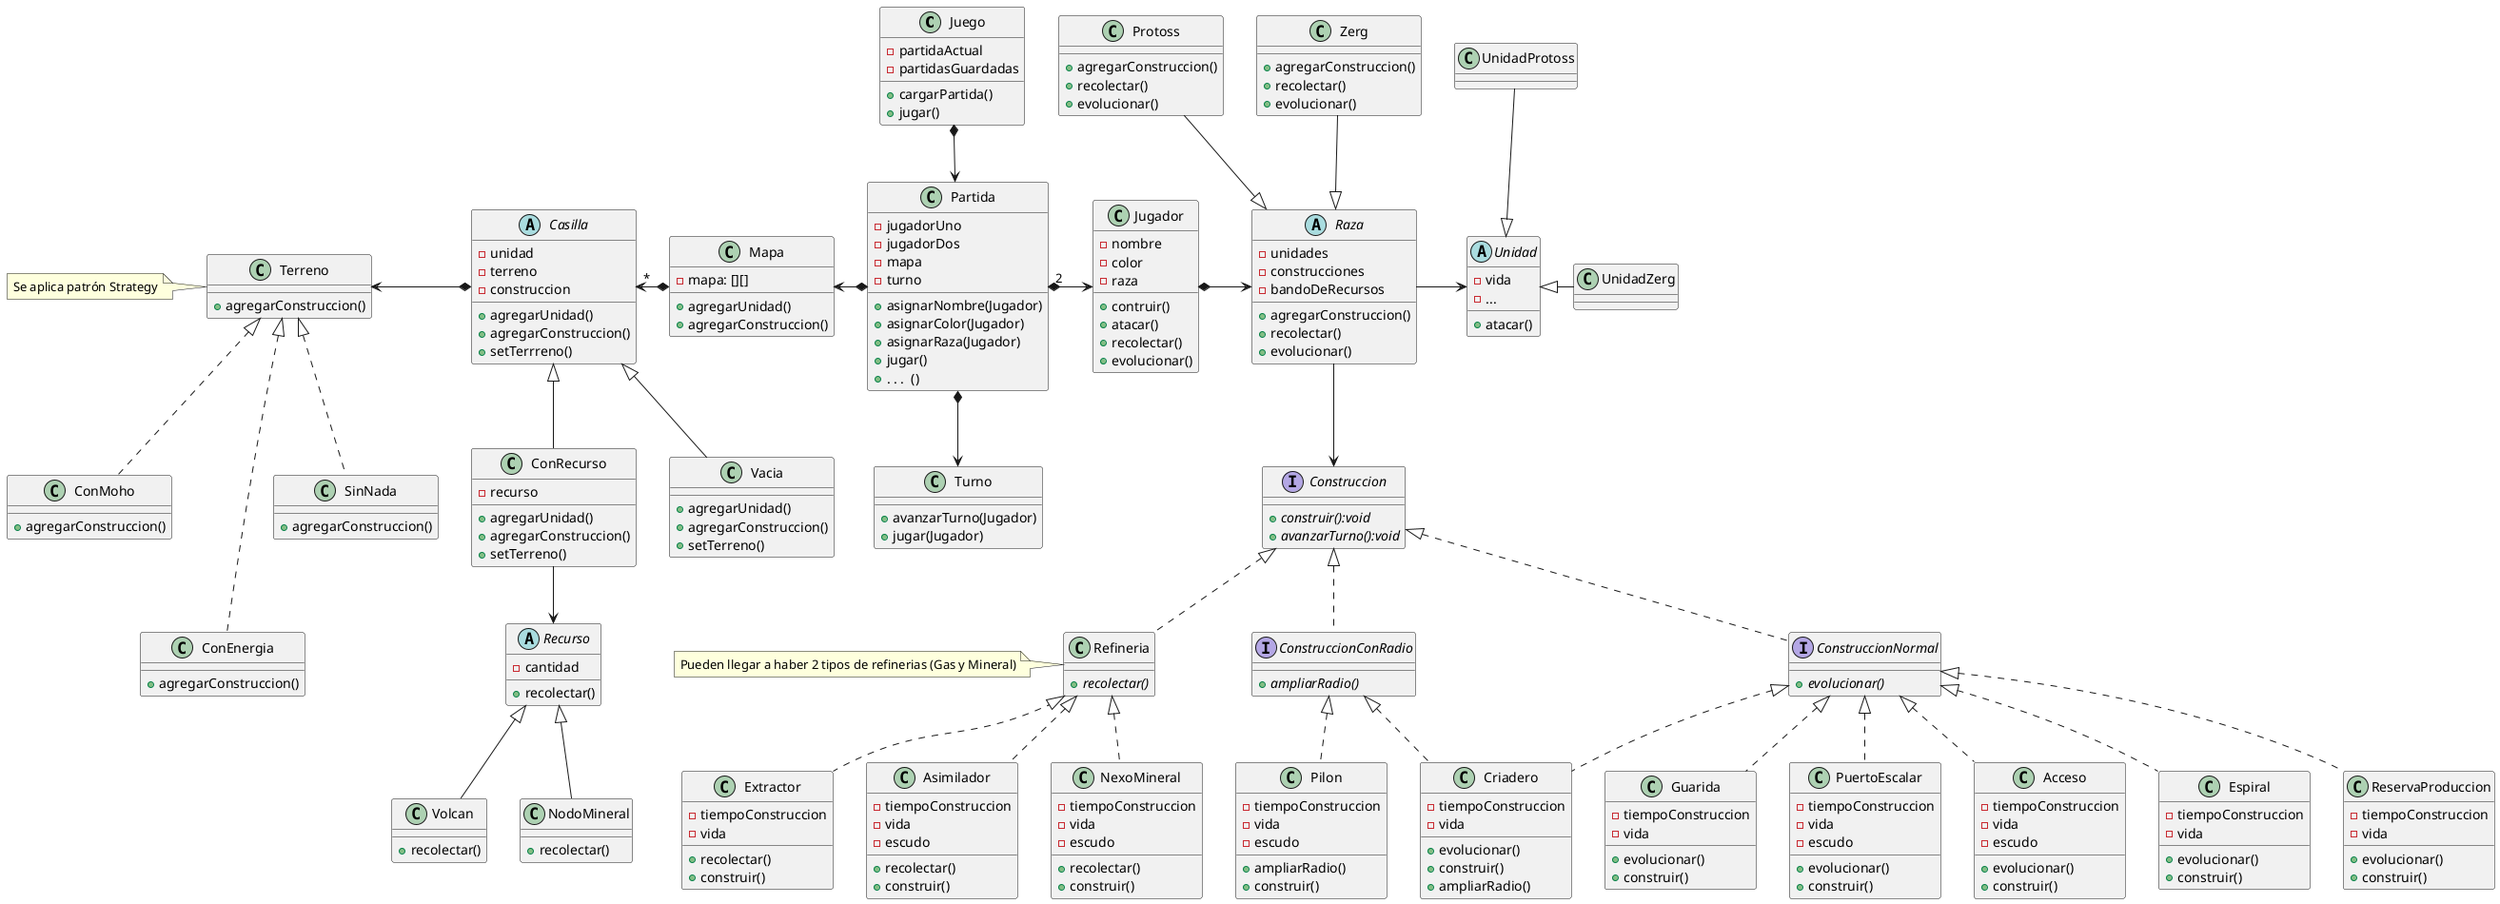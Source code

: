 @startuml
'https://plantuml.com/class-diagram

class Juego {
    - partidaActual
    - partidasGuardadas

    + cargarPartida()
    + jugar()
}

class Partida {
    - jugadorUno
    - jugadorDos
    - mapa
    - turno

    + asignarNombre(Jugador)
    + asignarColor(Jugador)
    + asignarRaza(Jugador)
    + jugar()
    + . . .  ()
}

class Jugador {
    - nombre
    - color
    - raza


    + contruir()
    + atacar()
    + recolectar()
    + evolucionar()
}

abstract class Raza {
    - unidades
    - construcciones
    - bandoDeRecursos

    + agregarConstruccion()
    + recolectar()
    + evolucionar()
}

class Zerg {
    + agregarConstruccion()
    + recolectar()
    + evolucionar()
}

class Protoss {
    + agregarConstruccion()
    + recolectar()
    + evolucionar()
}

abstract class Unidad {
    - vida
    - ...

    + atacar()
}

class UnidadZerg {}

class UnidadProtoss {}


interface Construccion {
    +{abstract}construir():void
    +{abstract}avanzarTurno():void

}

interface Refineria {
    + {abstract}recolectar()
}
class Refineria
note left : Pueden llegar a haber 2 tipos de refinerias (Gas y Mineral)


interface ConstruccionConRadio {
    +{abstract}ampliarRadio()
}

interface ConstruccionNormal {

    +{abstract}evolucionar()
    }

class Extractor {
    - tiempoConstruccion
    - vida
    +recolectar()
    +construir()
}

class Asimilador {
    - tiempoConstruccion
    - vida
    +recolectar()
    +construir()
    - escudo
}

class NexoMineral {
    - tiempoConstruccion
    - vida
    +recolectar()
    +construir()
    - escudo
}

class Criadero {
    - tiempoConstruccion
    - vida
     +evolucionar()
     +construir()
     +ampliarRadio()
}

class Pilon {
    - tiempoConstruccion
    - vida
    +ampliarRadio()
    +construir()
    - escudo
}

class Espiral {
    - tiempoConstruccion
    - vida
    +evolucionar()
    +construir()

}

class ReservaProduccion {
    - tiempoConstruccion
    - vida
     +evolucionar()
     +construir()
}

class Guarida {
    - tiempoConstruccion
    - vida
    +evolucionar()
    +construir()

}

class PuertoEscalar {
    - tiempoConstruccion
    - vida
    +evolucionar()
    +construir()
    - escudo

}

class Acceso {
    - tiempoConstruccion
    - vida
     +evolucionar()
     +construir()
    - escudo
}

class Mapa {
    - mapa: [][]

    + agregarUnidad()
    + agregarConstruccion()
}

abstract class Casilla {
    - unidad
    - terreno
    - construccion

    + agregarUnidad()
    + agregarConstruccion()
    + setTerrreno()
}

class Vacia {
    + agregarUnidad()
    + agregarConstruccion()
    + setTerreno()
}

class ConRecurso {
    - recurso

    + agregarUnidad()
    + agregarConstruccion()
    + setTerreno()
}

interface Terreno {
    + agregarConstruccion()
}

class Terreno
note left: Se aplica patrón Strategy

class ConMoho {
    + agregarConstruccion()
}

class ConEnergia {
    + agregarConstruccion()
}

class SinNada {
    + agregarConstruccion()
}

abstract class Recurso {
    - cantidad
    + recolectar()
}

class Volcan {
    + recolectar()
}

class NodoMineral {
    + recolectar()
}

class Turno {

   +avanzarTurno(Jugador)
   +jugar(Jugador)

   }



Juego *--> Partida
Partida "2" *-> Jugador
Mapa <-* Partida
Partida *--> Turno

Jugador *-> Raza
Raza <|-up- Zerg
Raza <|-up- Protoss
Raza -> Unidad
Unidad <|-right- UnidadZerg
Unidad <|-up- UnidadProtoss

Raza-->Construccion



Construccion <|.. Refineria
Construccion <|.. ConstruccionConRadio
Construccion <|.. ConstruccionNormal



Refineria <|.. Extractor
Refineria <|.. Asimilador
Refineria <|.. NexoMineral




ConstruccionConRadio <|.. Criadero
ConstruccionConRadio <|.. Pilon





ConstruccionNormal <|.. Criadero
ConstruccionNormal <|.. Espiral
ConstruccionNormal <|.. ReservaProduccion
ConstruccionNormal <|.. Guarida
ConstruccionNormal <|.. PuertoEscalar
ConstruccionNormal <|.. Acceso

Casilla "*" <-* Mapa
Terreno <-* Casilla
Casilla <|-- Vacia
Casilla <|-- ConRecurso
Terreno <|.. ConMoho
Terreno <|... ConEnergia
Terreno <|.. SinNada

ConRecurso --> Recurso
Recurso <|-- Volcan
Recurso <|-- NodoMineral




@enduml